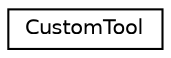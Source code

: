 digraph G
{
  edge [fontname="Helvetica",fontsize="10",labelfontname="Helvetica",labelfontsize="10"];
  node [fontname="Helvetica",fontsize="10",shape=record];
  rankdir=LR;
  Node1 [label="CustomTool",height=0.2,width=0.4,color="black", fillcolor="white", style="filled",URL="$d8/d66/structCustomTool.html"];
}
